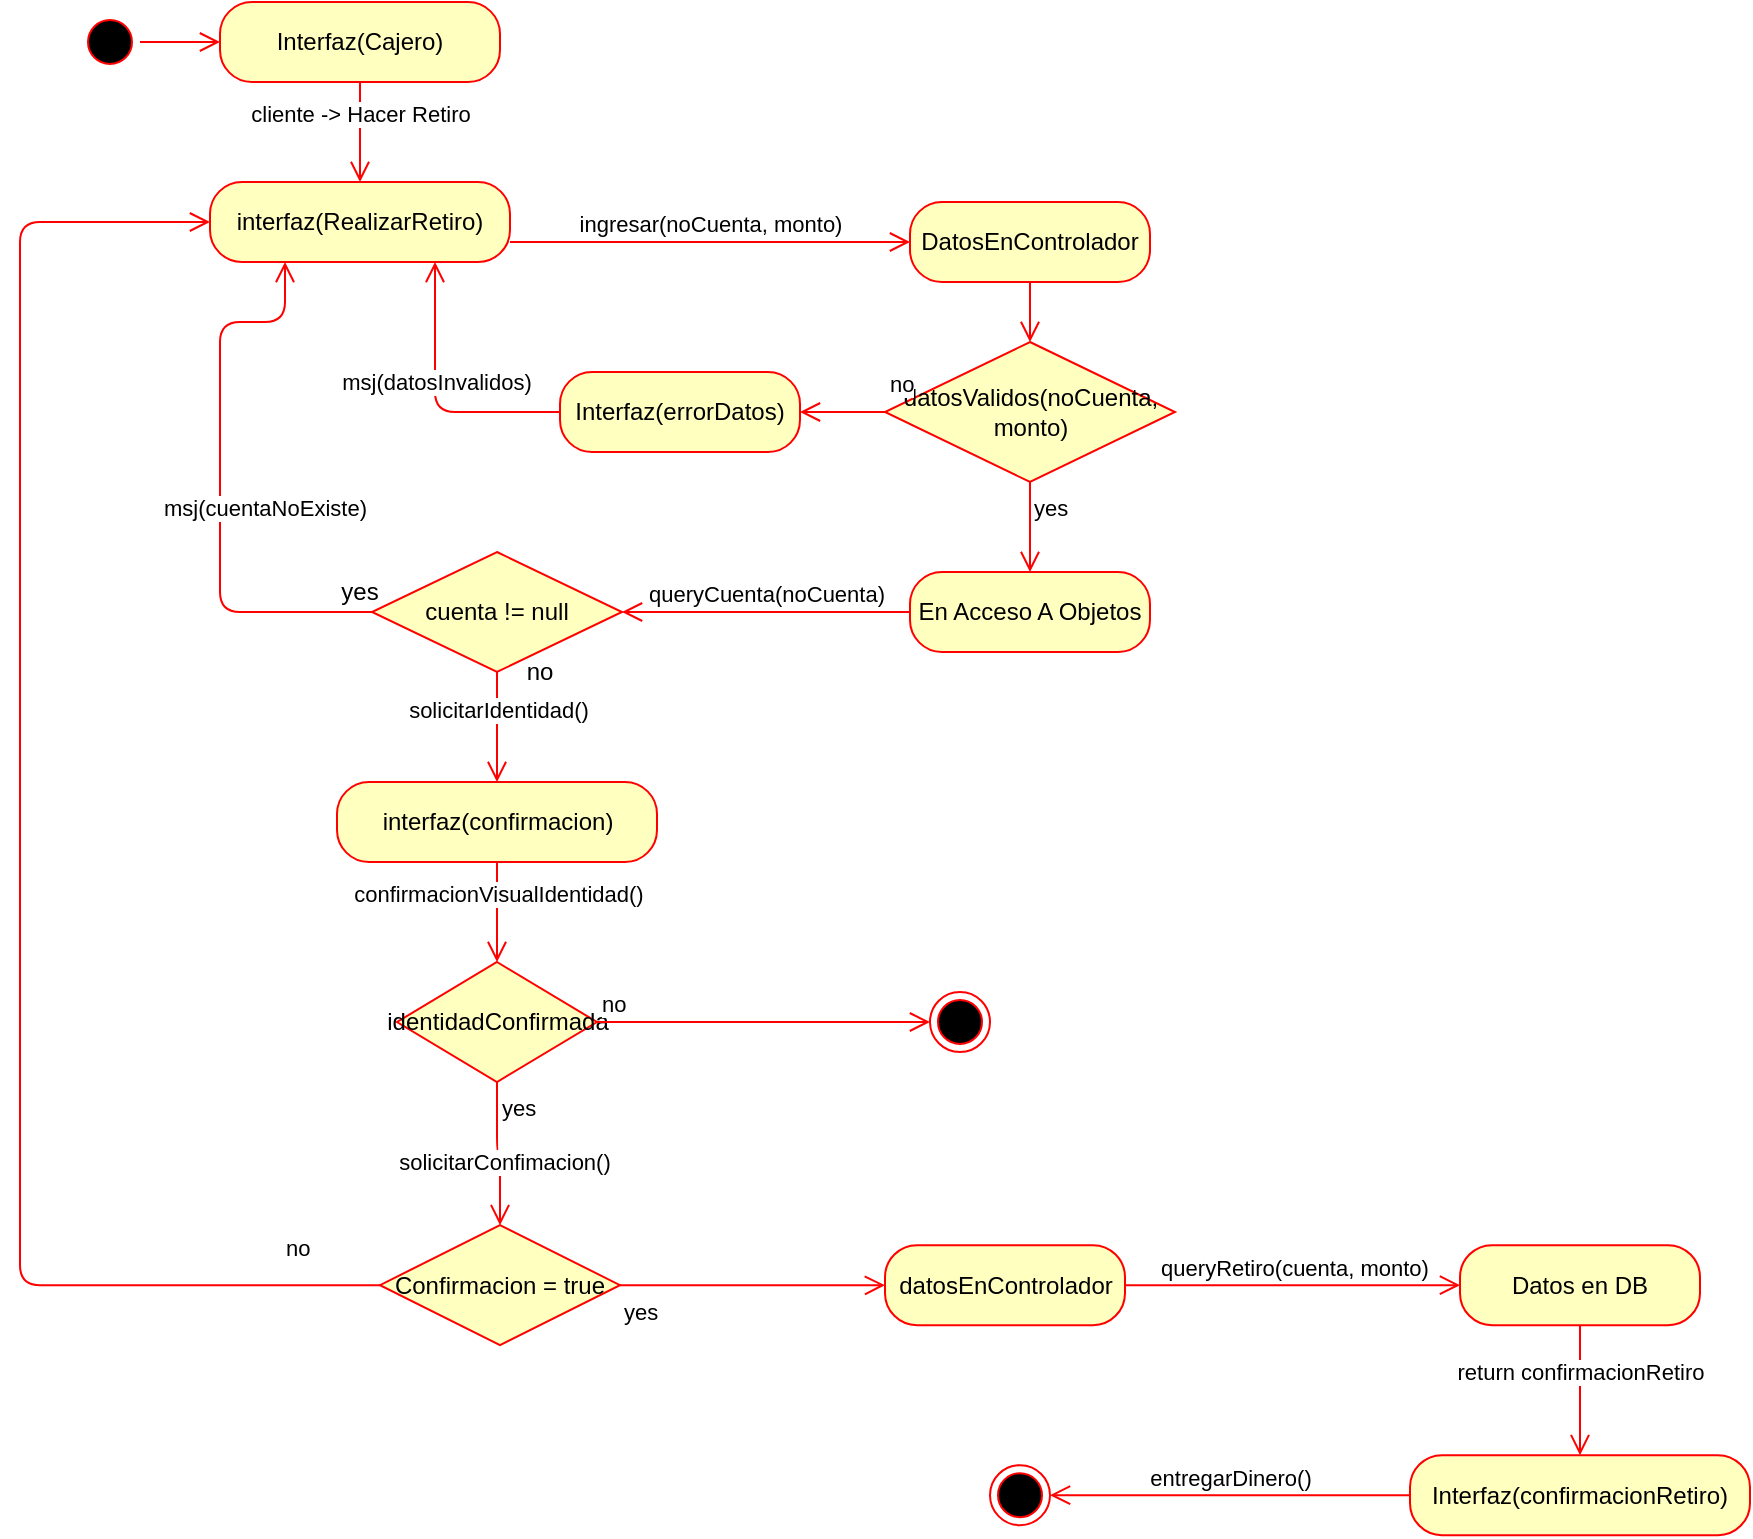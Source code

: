 <mxfile version="13.9.3" type="google"><diagram name="Page-1" id="58cdce13-f638-feb5-8d6f-7d28b1aa9fa0"><mxGraphModel dx="795" dy="505" grid="1" gridSize="10" guides="1" tooltips="1" connect="1" arrows="1" fold="1" page="1" pageScale="1" pageWidth="1100" pageHeight="850" background="#ffffff" math="0" shadow="0"><root><mxCell id="0"/><mxCell id="1" parent="0"/><mxCell id="382b91b5511bd0f7-1" value="" style="ellipse;html=1;shape=startState;fillColor=#000000;strokeColor=#ff0000;rounded=1;shadow=0;comic=0;labelBackgroundColor=none;fontFamily=Verdana;fontSize=12;fontColor=#000000;align=center;direction=south;" parent="1" vertex="1"><mxGeometry x="130" y="145" width="30" height="30" as="geometry"/></mxCell><mxCell id="2a3bc250acf0617d-9" style="edgeStyle=orthogonalEdgeStyle;html=1;labelBackgroundColor=none;endArrow=open;endSize=8;strokeColor=#ff0000;fontFamily=Verdana;fontSize=12;align=left;entryX=0;entryY=0.5;entryDx=0;entryDy=0;" parent="1" source="382b91b5511bd0f7-1" target="95aCR14Pn_CIc6OiPHAB-1" edge="1"><mxGeometry relative="1" as="geometry"><mxPoint x="190" y="160" as="targetPoint"/></mxGeometry></mxCell><mxCell id="95aCR14Pn_CIc6OiPHAB-1" value="Interfaz(Cajero)" style="rounded=1;whiteSpace=wrap;html=1;arcSize=40;fontColor=#000000;fillColor=#ffffc0;strokeColor=#ff0000;" parent="1" vertex="1"><mxGeometry x="200" y="140" width="140" height="40" as="geometry"/></mxCell><mxCell id="95aCR14Pn_CIc6OiPHAB-2" value="cliente -&amp;gt; Hacer Retiro" style="edgeStyle=orthogonalEdgeStyle;html=1;verticalAlign=bottom;endArrow=open;endSize=8;strokeColor=#ff0000;entryX=0.5;entryY=0;entryDx=0;entryDy=0;" parent="1" source="95aCR14Pn_CIc6OiPHAB-1" target="95aCR14Pn_CIc6OiPHAB-5" edge="1"><mxGeometry relative="1" as="geometry"><mxPoint x="270" y="260" as="targetPoint"/></mxGeometry></mxCell><mxCell id="95aCR14Pn_CIc6OiPHAB-5" value="interfaz(RealizarRetiro)" style="rounded=1;whiteSpace=wrap;html=1;arcSize=40;fontColor=#000000;fillColor=#ffffc0;strokeColor=#ff0000;" parent="1" vertex="1"><mxGeometry x="195" y="230" width="150" height="40" as="geometry"/></mxCell><mxCell id="95aCR14Pn_CIc6OiPHAB-37" value="DatosEnControlador" style="rounded=1;whiteSpace=wrap;html=1;arcSize=40;fontColor=#000000;fillColor=#ffffc0;strokeColor=#ff0000;" parent="1" vertex="1"><mxGeometry x="545" y="240" width="120" height="40" as="geometry"/></mxCell><mxCell id="95aCR14Pn_CIc6OiPHAB-38" value="" style="edgeStyle=orthogonalEdgeStyle;html=1;verticalAlign=bottom;endArrow=open;endSize=8;strokeColor=#ff0000;entryX=0.5;entryY=0;entryDx=0;entryDy=0;" parent="1" source="95aCR14Pn_CIc6OiPHAB-37" target="95aCR14Pn_CIc6OiPHAB-39" edge="1"><mxGeometry relative="1" as="geometry"><mxPoint x="580" y="340" as="targetPoint"/></mxGeometry></mxCell><mxCell id="95aCR14Pn_CIc6OiPHAB-39" value="datosValidos(noCuenta, monto)" style="rhombus;whiteSpace=wrap;html=1;fillColor=#ffffc0;strokeColor=#ff0000;" parent="1" vertex="1"><mxGeometry x="532.5" y="310" width="145" height="70" as="geometry"/></mxCell><mxCell id="95aCR14Pn_CIc6OiPHAB-40" value="no" style="edgeStyle=orthogonalEdgeStyle;html=1;align=left;verticalAlign=bottom;endArrow=open;endSize=8;strokeColor=#ff0000;entryX=1;entryY=0.5;entryDx=0;entryDy=0;" parent="1" source="95aCR14Pn_CIc6OiPHAB-39" target="95aCR14Pn_CIc6OiPHAB-42" edge="1"><mxGeometry x="-1" y="-5" relative="1" as="geometry"><mxPoint x="720" y="365" as="targetPoint"/><mxPoint as="offset"/></mxGeometry></mxCell><mxCell id="95aCR14Pn_CIc6OiPHAB-41" value="yes" style="edgeStyle=orthogonalEdgeStyle;html=1;align=left;verticalAlign=top;endArrow=open;endSize=8;strokeColor=#ff0000;entryX=0.5;entryY=0;entryDx=0;entryDy=0;" parent="1" source="95aCR14Pn_CIc6OiPHAB-39" target="95aCR14Pn_CIc6OiPHAB-44" edge="1"><mxGeometry x="-1" relative="1" as="geometry"><mxPoint x="620" y="450" as="targetPoint"/></mxGeometry></mxCell><mxCell id="95aCR14Pn_CIc6OiPHAB-42" value="Interfaz(errorDatos)" style="rounded=1;whiteSpace=wrap;html=1;arcSize=40;fontColor=#000000;fillColor=#ffffc0;strokeColor=#ff0000;" parent="1" vertex="1"><mxGeometry x="370" y="325" width="120" height="40" as="geometry"/></mxCell><mxCell id="95aCR14Pn_CIc6OiPHAB-43" value="msj(datosInvalidos)" style="edgeStyle=orthogonalEdgeStyle;html=1;verticalAlign=bottom;endArrow=open;endSize=8;strokeColor=#ff0000;entryX=0.75;entryY=1;entryDx=0;entryDy=0;exitX=0;exitY=0.5;exitDx=0;exitDy=0;" parent="1" source="95aCR14Pn_CIc6OiPHAB-42" target="95aCR14Pn_CIc6OiPHAB-5" edge="1"><mxGeometry relative="1" as="geometry"><mxPoint x="320" y="280" as="targetPoint"/><Array as="points"><mxPoint x="308" y="345"/></Array></mxGeometry></mxCell><mxCell id="95aCR14Pn_CIc6OiPHAB-44" value="En Acceso A Objetos" style="rounded=1;whiteSpace=wrap;html=1;arcSize=40;fontColor=#000000;fillColor=#ffffc0;strokeColor=#ff0000;" parent="1" vertex="1"><mxGeometry x="545" y="425" width="120" height="40" as="geometry"/></mxCell><mxCell id="95aCR14Pn_CIc6OiPHAB-45" value="queryCuenta(noCuenta)" style="edgeStyle=orthogonalEdgeStyle;html=1;verticalAlign=bottom;endArrow=open;endSize=8;strokeColor=#ff0000;exitX=0;exitY=0.5;exitDx=0;exitDy=0;entryX=1;entryY=0.5;entryDx=0;entryDy=0;" parent="1" source="95aCR14Pn_CIc6OiPHAB-44" target="tSnBd5YaBx_752XsOFHV-2" edge="1"><mxGeometry relative="1" as="geometry"><mxPoint x="605" y="540" as="targetPoint"/><mxPoint x="620" y="502" as="sourcePoint"/><Array as="points"><mxPoint x="460" y="445"/><mxPoint x="460" y="445"/></Array></mxGeometry></mxCell><mxCell id="95aCR14Pn_CIc6OiPHAB-52" value="ingresar(noCuenta, monto)" style="edgeStyle=orthogonalEdgeStyle;html=1;verticalAlign=bottom;endArrow=open;endSize=8;strokeColor=#ff0000;entryX=0;entryY=0.5;entryDx=0;entryDy=0;exitX=1;exitY=0.75;exitDx=0;exitDy=0;" parent="1" source="95aCR14Pn_CIc6OiPHAB-5" target="95aCR14Pn_CIc6OiPHAB-37" edge="1"><mxGeometry relative="1" as="geometry"><mxPoint x="320" y="240" as="targetPoint"/><mxPoint x="390" y="270" as="sourcePoint"/></mxGeometry></mxCell><mxCell id="tSnBd5YaBx_752XsOFHV-2" value="cuenta != null" style="rhombus;whiteSpace=wrap;html=1;fillColor=#ffffc0;strokeColor=#ff0000;" parent="1" vertex="1"><mxGeometry x="276" y="415" width="125" height="60" as="geometry"/></mxCell><mxCell id="tSnBd5YaBx_752XsOFHV-4" value="msj(cuentaNoExiste)" style="edgeStyle=orthogonalEdgeStyle;html=1;align=left;verticalAlign=top;endArrow=open;endSize=8;strokeColor=#ff0000;exitX=0;exitY=0.5;exitDx=0;exitDy=0;entryX=0.25;entryY=1;entryDx=0;entryDy=0;" parent="1" source="tSnBd5YaBx_752XsOFHV-2" target="95aCR14Pn_CIc6OiPHAB-5" edge="1"><mxGeometry x="-0.005" y="30" relative="1" as="geometry"><mxPoint x="190" y="455" as="targetPoint"/><Array as="points"><mxPoint x="200" y="445"/><mxPoint x="200" y="300"/><mxPoint x="233" y="300"/></Array><mxPoint as="offset"/></mxGeometry></mxCell><mxCell id="tSnBd5YaBx_752XsOFHV-7" value="datosEnControlador" style="rounded=1;whiteSpace=wrap;html=1;arcSize=40;fontColor=#000000;fillColor=#ffffc0;strokeColor=#ff0000;" parent="1" vertex="1"><mxGeometry x="532.5" y="761.57" width="120" height="40" as="geometry"/></mxCell><mxCell id="tSnBd5YaBx_752XsOFHV-9" value="Datos en DB" style="rounded=1;whiteSpace=wrap;html=1;arcSize=40;fontColor=#000000;fillColor=#ffffc0;strokeColor=#ff0000;" parent="1" vertex="1"><mxGeometry x="820" y="761.57" width="120" height="40" as="geometry"/></mxCell><mxCell id="tSnBd5YaBx_752XsOFHV-10" value="return confirmacionRetiro" style="edgeStyle=orthogonalEdgeStyle;html=1;verticalAlign=bottom;endArrow=open;endSize=8;strokeColor=#ff0000;entryX=0.5;entryY=0;entryDx=0;entryDy=0;" parent="1" source="tSnBd5YaBx_752XsOFHV-9" target="tSnBd5YaBx_752XsOFHV-12" edge="1"><mxGeometry relative="1" as="geometry"><mxPoint x="905" y="861.57" as="targetPoint"/></mxGeometry></mxCell><mxCell id="tSnBd5YaBx_752XsOFHV-11" value="queryRetiro(cuenta, monto)" style="edgeStyle=orthogonalEdgeStyle;html=1;verticalAlign=bottom;endArrow=open;endSize=8;strokeColor=#ff0000;exitX=1;exitY=0.5;exitDx=0;exitDy=0;entryX=0;entryY=0.5;entryDx=0;entryDy=0;" parent="1" source="tSnBd5YaBx_752XsOFHV-7" target="tSnBd5YaBx_752XsOFHV-9" edge="1"><mxGeometry relative="1" as="geometry"><mxPoint x="695" y="701.57" as="targetPoint"/><mxPoint x="790" y="731.57" as="sourcePoint"/></mxGeometry></mxCell><mxCell id="tSnBd5YaBx_752XsOFHV-12" value="Interfaz(confirmacionRetiro)" style="rounded=1;whiteSpace=wrap;html=1;arcSize=40;fontColor=#000000;fillColor=#ffffc0;strokeColor=#ff0000;" parent="1" vertex="1"><mxGeometry x="795" y="866.57" width="170" height="40" as="geometry"/></mxCell><mxCell id="tSnBd5YaBx_752XsOFHV-13" value="entregarDinero()" style="edgeStyle=orthogonalEdgeStyle;html=1;verticalAlign=bottom;endArrow=open;endSize=8;strokeColor=#ff0000;entryX=1;entryY=0.5;entryDx=0;entryDy=0;" parent="1" source="tSnBd5YaBx_752XsOFHV-12" target="tSnBd5YaBx_752XsOFHV-14" edge="1"><mxGeometry relative="1" as="geometry"><mxPoint x="745" y="891.57" as="targetPoint"/></mxGeometry></mxCell><mxCell id="tSnBd5YaBx_752XsOFHV-14" value="" style="ellipse;html=1;shape=endState;fillColor=#000000;strokeColor=#ff0000;" parent="1" vertex="1"><mxGeometry x="585" y="871.57" width="30" height="30" as="geometry"/></mxCell><mxCell id="tSnBd5YaBx_752XsOFHV-15" value="yes" style="text;html=1;strokeColor=none;fillColor=none;align=center;verticalAlign=middle;whiteSpace=wrap;rounded=0;" parent="1" vertex="1"><mxGeometry x="250" y="425" width="40" height="20" as="geometry"/></mxCell><mxCell id="tSnBd5YaBx_752XsOFHV-16" value="no" style="text;html=1;strokeColor=none;fillColor=none;align=center;verticalAlign=middle;whiteSpace=wrap;rounded=0;" parent="1" vertex="1"><mxGeometry x="340" y="465" width="40" height="20" as="geometry"/></mxCell><mxCell id="tSnBd5YaBx_752XsOFHV-18" value="interfaz(confirmacion)" style="rounded=1;whiteSpace=wrap;html=1;arcSize=40;fontColor=#000000;fillColor=#ffffc0;strokeColor=#ff0000;" parent="1" vertex="1"><mxGeometry x="258.5" y="530" width="160" height="40" as="geometry"/></mxCell><mxCell id="tSnBd5YaBx_752XsOFHV-22" value="solicitarIdentidad()" style="edgeStyle=orthogonalEdgeStyle;html=1;verticalAlign=bottom;endArrow=open;endSize=8;strokeColor=#ff0000;exitX=0.5;exitY=1;exitDx=0;exitDy=0;entryX=0.5;entryY=0;entryDx=0;entryDy=0;" parent="1" source="tSnBd5YaBx_752XsOFHV-2" target="tSnBd5YaBx_752XsOFHV-18" edge="1"><mxGeometry relative="1" as="geometry"><mxPoint x="339" y="540" as="targetPoint"/><mxPoint x="348.5" y="590" as="sourcePoint"/></mxGeometry></mxCell><mxCell id="q6v6kTdBCnlmOx9Ax10C-1" value="Confirmacion = true" style="rhombus;whiteSpace=wrap;html=1;fillColor=#ffffc0;strokeColor=#ff0000;" parent="1" vertex="1"><mxGeometry x="280" y="751.57" width="120" height="60" as="geometry"/></mxCell><mxCell id="q6v6kTdBCnlmOx9Ax10C-2" value="no" style="edgeStyle=orthogonalEdgeStyle;html=1;align=left;verticalAlign=bottom;endArrow=open;endSize=8;strokeColor=#ff0000;exitX=0;exitY=0.5;exitDx=0;exitDy=0;entryX=0;entryY=0.5;entryDx=0;entryDy=0;" parent="1" source="q6v6kTdBCnlmOx9Ax10C-1" target="95aCR14Pn_CIc6OiPHAB-5" edge="1"><mxGeometry x="-0.878" y="-10" relative="1" as="geometry"><mxPoint x="80" y="230" as="targetPoint"/><Array as="points"><mxPoint x="100" y="782"/><mxPoint x="100" y="250"/></Array><mxPoint as="offset"/></mxGeometry></mxCell><mxCell id="q6v6kTdBCnlmOx9Ax10C-3" value="yes" style="edgeStyle=orthogonalEdgeStyle;html=1;align=left;verticalAlign=top;endArrow=open;endSize=8;strokeColor=#ff0000;exitX=1;exitY=0.5;exitDx=0;exitDy=0;entryX=0;entryY=0.5;entryDx=0;entryDy=0;" parent="1" source="q6v6kTdBCnlmOx9Ax10C-1" target="tSnBd5YaBx_752XsOFHV-7" edge="1"><mxGeometry x="-1" relative="1" as="geometry"><mxPoint x="510" y="781.57" as="targetPoint"/><Array as="points"><mxPoint x="530" y="781.57"/></Array></mxGeometry></mxCell><mxCell id="q6v6kTdBCnlmOx9Ax10C-7" value="identidadConfirmada" style="rhombus;whiteSpace=wrap;html=1;fillColor=#ffffc0;strokeColor=#ff0000;" parent="1" vertex="1"><mxGeometry x="288.5" y="620" width="100" height="60" as="geometry"/></mxCell><mxCell id="q6v6kTdBCnlmOx9Ax10C-8" value="no" style="edgeStyle=orthogonalEdgeStyle;html=1;align=left;verticalAlign=bottom;endArrow=open;endSize=8;strokeColor=#ff0000;" parent="1" source="q6v6kTdBCnlmOx9Ax10C-7" target="q6v6kTdBCnlmOx9Ax10C-13" edge="1"><mxGeometry x="-1" relative="1" as="geometry"><mxPoint x="570" y="630" as="targetPoint"/></mxGeometry></mxCell><mxCell id="q6v6kTdBCnlmOx9Ax10C-9" value="yes" style="edgeStyle=orthogonalEdgeStyle;html=1;align=left;verticalAlign=top;endArrow=open;endSize=8;strokeColor=#ff0000;exitX=0.5;exitY=1;exitDx=0;exitDy=0;" parent="1" source="q6v6kTdBCnlmOx9Ax10C-7" target="q6v6kTdBCnlmOx9Ax10C-1" edge="1"><mxGeometry x="-1" relative="1" as="geometry"><mxPoint x="520" y="660" as="targetPoint"/></mxGeometry></mxCell><mxCell id="q6v6kTdBCnlmOx9Ax10C-12" value="solicitarConfimacion()" style="edgeLabel;html=1;align=center;verticalAlign=middle;resizable=0;points=[];" parent="q6v6kTdBCnlmOx9Ax10C-9" vertex="1" connectable="0"><mxGeometry x="0.14" y="2" relative="1" as="geometry"><mxPoint as="offset"/></mxGeometry></mxCell><mxCell id="q6v6kTdBCnlmOx9Ax10C-11" value="confirmacionVisualIdentidad()" style="edgeStyle=orthogonalEdgeStyle;html=1;verticalAlign=bottom;endArrow=open;endSize=8;strokeColor=#ff0000;exitX=0.5;exitY=1;exitDx=0;exitDy=0;entryX=0.5;entryY=0;entryDx=0;entryDy=0;" parent="1" source="tSnBd5YaBx_752XsOFHV-18" target="q6v6kTdBCnlmOx9Ax10C-7" edge="1"><mxGeometry relative="1" as="geometry"><mxPoint x="737.5" y="590" as="targetPoint"/></mxGeometry></mxCell><mxCell id="q6v6kTdBCnlmOx9Ax10C-13" value="" style="ellipse;html=1;shape=endState;fillColor=#000000;strokeColor=#ff0000;" parent="1" vertex="1"><mxGeometry x="555.0" y="635" width="30" height="30" as="geometry"/></mxCell></root></mxGraphModel></diagram></mxfile>